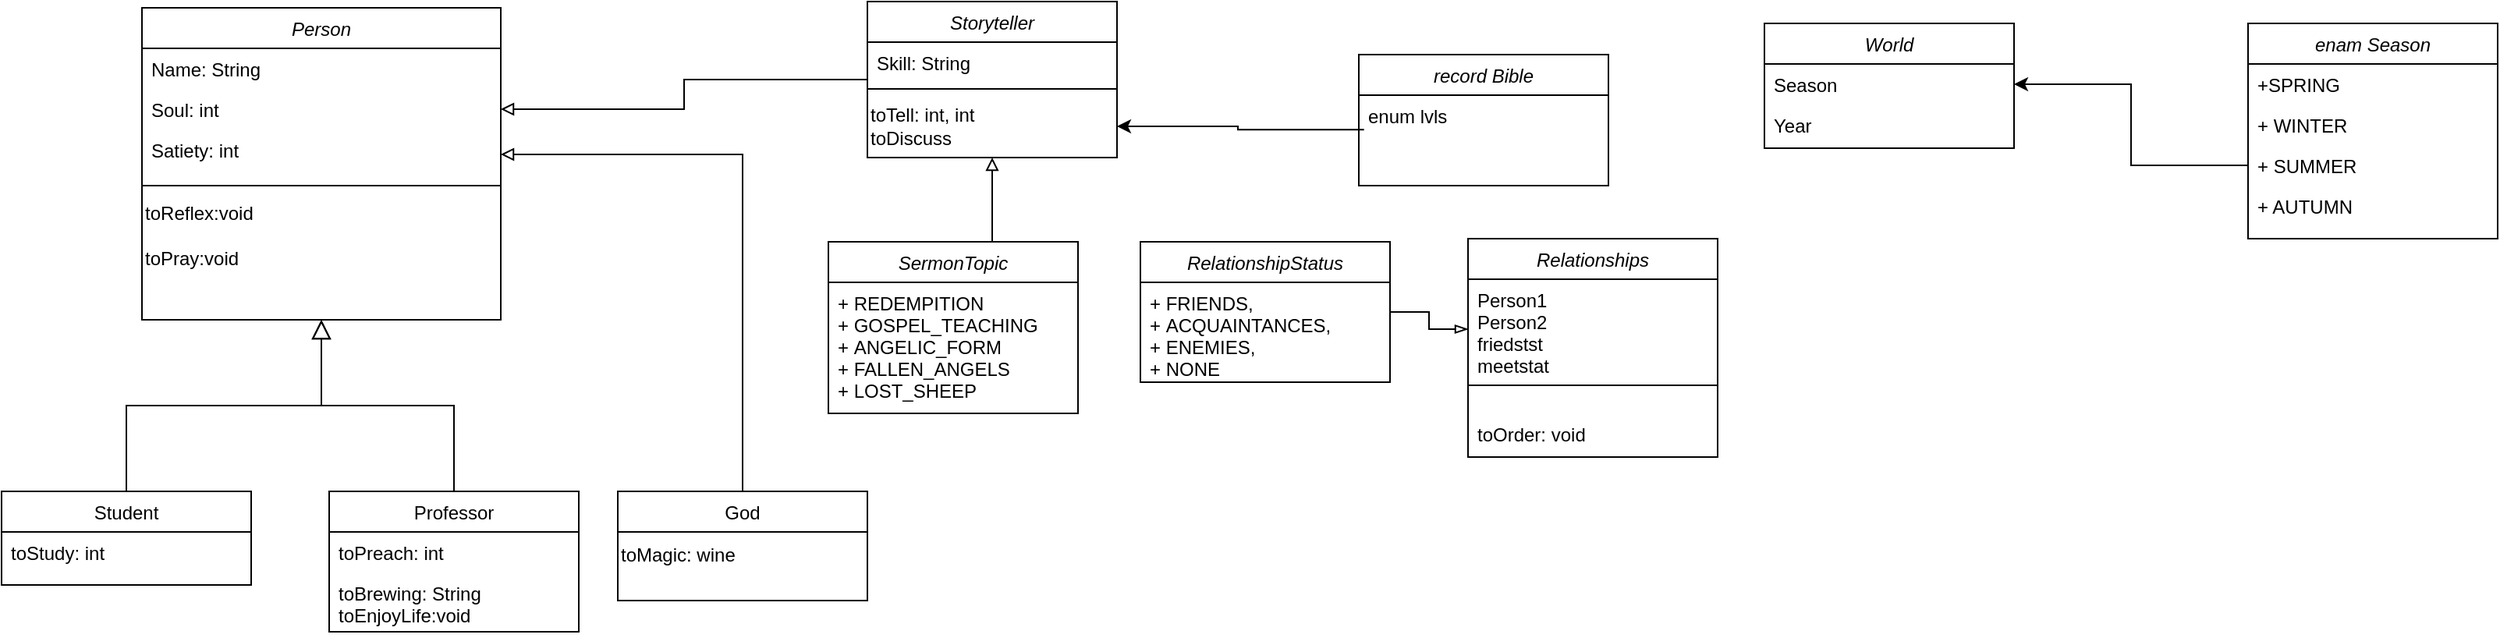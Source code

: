 <mxfile version="25.0.3">
  <diagram id="C5RBs43oDa-KdzZeNtuy" name="Page-1">
    <mxGraphModel dx="1194" dy="558" grid="1" gridSize="10" guides="1" tooltips="1" connect="1" arrows="1" fold="1" page="1" pageScale="1" pageWidth="1654" pageHeight="1169" math="0" shadow="0">
      <root>
        <mxCell id="WIyWlLk6GJQsqaUBKTNV-0" />
        <mxCell id="WIyWlLk6GJQsqaUBKTNV-1" parent="WIyWlLk6GJQsqaUBKTNV-0" />
        <mxCell id="zkfFHV4jXpPFQw0GAbJ--0" value="Person" style="swimlane;fontStyle=2;align=center;verticalAlign=top;childLayout=stackLayout;horizontal=1;startSize=26;horizontalStack=0;resizeParent=1;resizeLast=0;collapsible=1;marginBottom=0;rounded=0;shadow=0;strokeWidth=1;" parent="WIyWlLk6GJQsqaUBKTNV-1" vertex="1">
          <mxGeometry x="120" y="30" width="230" height="200" as="geometry">
            <mxRectangle x="230" y="140" width="160" height="26" as="alternateBounds" />
          </mxGeometry>
        </mxCell>
        <mxCell id="zkfFHV4jXpPFQw0GAbJ--1" value="Name: String" style="text;align=left;verticalAlign=top;spacingLeft=4;spacingRight=4;overflow=hidden;rotatable=0;points=[[0,0.5],[1,0.5]];portConstraint=eastwest;" parent="zkfFHV4jXpPFQw0GAbJ--0" vertex="1">
          <mxGeometry y="26" width="230" height="26" as="geometry" />
        </mxCell>
        <mxCell id="zkfFHV4jXpPFQw0GAbJ--2" value="Soul: int" style="text;align=left;verticalAlign=top;spacingLeft=4;spacingRight=4;overflow=hidden;rotatable=0;points=[[0,0.5],[1,0.5]];portConstraint=eastwest;rounded=0;shadow=0;html=0;" parent="zkfFHV4jXpPFQw0GAbJ--0" vertex="1">
          <mxGeometry y="52" width="230" height="26" as="geometry" />
        </mxCell>
        <mxCell id="zkfFHV4jXpPFQw0GAbJ--3" value="Satiety: int" style="text;align=left;verticalAlign=top;spacingLeft=4;spacingRight=4;overflow=hidden;rotatable=0;points=[[0,0.5],[1,0.5]];portConstraint=eastwest;rounded=0;shadow=0;html=0;" parent="zkfFHV4jXpPFQw0GAbJ--0" vertex="1">
          <mxGeometry y="78" width="230" height="32" as="geometry" />
        </mxCell>
        <mxCell id="7xGBh_ZPuNzR917A24_X-5" value="" style="line;html=1;strokeWidth=1;align=left;verticalAlign=middle;spacingTop=-1;spacingLeft=3;spacingRight=3;rotatable=0;labelPosition=right;points=[];portConstraint=eastwest;" parent="zkfFHV4jXpPFQw0GAbJ--0" vertex="1">
          <mxGeometry y="110" width="230" height="8" as="geometry" />
        </mxCell>
        <mxCell id="7xGBh_ZPuNzR917A24_X-7" value="&lt;div style=&quot;text-align: justify;&quot;&gt;&lt;span style=&quot;white-space: pre-wrap;&quot; data-src-align=&quot;0:14&quot; class=&quot;EzKURWReUAB5oZgtQNkl&quot;&gt;toR&lt;/span&gt;&lt;span style=&quot;white-space: pre-wrap; background-color: initial;&quot;&gt;eflex:void&lt;/span&gt;&lt;/div&gt;&lt;div style=&quot;text-align: justify;&quot;&gt;&lt;br&gt;&lt;/div&gt;&lt;div style=&quot;text-align: justify;&quot;&gt;&lt;span style=&quot;white-space: pre-wrap;&quot;&gt;toPray:void&lt;/span&gt;&lt;/div&gt;&lt;div style=&quot;text-align: justify;&quot;&gt;&lt;br&gt;&lt;/div&gt;" style="text;html=1;align=left;verticalAlign=middle;resizable=0;points=[];autosize=1;strokeColor=none;fillColor=none;" parent="zkfFHV4jXpPFQw0GAbJ--0" vertex="1">
          <mxGeometry y="118" width="230" height="70" as="geometry" />
        </mxCell>
        <mxCell id="zkfFHV4jXpPFQw0GAbJ--6" value="Student" style="swimlane;fontStyle=0;align=center;verticalAlign=top;childLayout=stackLayout;horizontal=1;startSize=26;horizontalStack=0;resizeParent=1;resizeLast=0;collapsible=1;marginBottom=0;rounded=0;shadow=0;strokeWidth=1;" parent="WIyWlLk6GJQsqaUBKTNV-1" vertex="1">
          <mxGeometry x="30" y="340" width="160" height="60" as="geometry">
            <mxRectangle x="130" y="380" width="160" height="26" as="alternateBounds" />
          </mxGeometry>
        </mxCell>
        <mxCell id="zkfFHV4jXpPFQw0GAbJ--11" value="toStudy: int" style="text;align=left;verticalAlign=top;spacingLeft=4;spacingRight=4;overflow=hidden;rotatable=0;points=[[0,0.5],[1,0.5]];portConstraint=eastwest;" parent="zkfFHV4jXpPFQw0GAbJ--6" vertex="1">
          <mxGeometry y="26" width="160" height="26" as="geometry" />
        </mxCell>
        <mxCell id="zkfFHV4jXpPFQw0GAbJ--12" value="" style="endArrow=block;endSize=10;endFill=0;shadow=0;strokeWidth=1;rounded=0;curved=0;edgeStyle=elbowEdgeStyle;elbow=vertical;" parent="WIyWlLk6GJQsqaUBKTNV-1" source="zkfFHV4jXpPFQw0GAbJ--6" target="zkfFHV4jXpPFQw0GAbJ--0" edge="1">
          <mxGeometry width="160" relative="1" as="geometry">
            <mxPoint x="110" y="183" as="sourcePoint" />
            <mxPoint x="110" y="183" as="targetPoint" />
          </mxGeometry>
        </mxCell>
        <mxCell id="zkfFHV4jXpPFQw0GAbJ--13" value="Professor" style="swimlane;fontStyle=0;align=center;verticalAlign=top;childLayout=stackLayout;horizontal=1;startSize=26;horizontalStack=0;resizeParent=1;resizeLast=0;collapsible=1;marginBottom=0;rounded=0;shadow=0;strokeWidth=1;" parent="WIyWlLk6GJQsqaUBKTNV-1" vertex="1">
          <mxGeometry x="240" y="340" width="160" height="90" as="geometry">
            <mxRectangle x="340" y="380" width="170" height="26" as="alternateBounds" />
          </mxGeometry>
        </mxCell>
        <mxCell id="7xGBh_ZPuNzR917A24_X-14" value="toPreach: int" style="text;align=left;verticalAlign=top;spacingLeft=4;spacingRight=4;overflow=hidden;rotatable=0;points=[[0,0.5],[1,0.5]];portConstraint=eastwest;fontStyle=0" parent="zkfFHV4jXpPFQw0GAbJ--13" vertex="1">
          <mxGeometry y="26" width="160" height="26" as="geometry" />
        </mxCell>
        <mxCell id="7xGBh_ZPuNzR917A24_X-13" value="toBrewing: String&#xa;toEnjoyLife:void" style="text;align=left;verticalAlign=top;spacingLeft=4;spacingRight=4;overflow=hidden;rotatable=0;points=[[0,0.5],[1,0.5]];portConstraint=eastwest;fontStyle=0" parent="zkfFHV4jXpPFQw0GAbJ--13" vertex="1">
          <mxGeometry y="52" width="160" height="38" as="geometry" />
        </mxCell>
        <mxCell id="zkfFHV4jXpPFQw0GAbJ--16" value="" style="endArrow=block;endSize=10;endFill=0;shadow=0;strokeWidth=1;rounded=0;curved=0;edgeStyle=elbowEdgeStyle;elbow=vertical;" parent="WIyWlLk6GJQsqaUBKTNV-1" source="zkfFHV4jXpPFQw0GAbJ--13" target="zkfFHV4jXpPFQw0GAbJ--0" edge="1">
          <mxGeometry width="160" relative="1" as="geometry">
            <mxPoint x="120" y="353" as="sourcePoint" />
            <mxPoint x="220" y="251" as="targetPoint" />
          </mxGeometry>
        </mxCell>
        <mxCell id="PxQ9C1nIjyU0EmizFOpt-0" value="record Bible" style="swimlane;fontStyle=2;align=center;verticalAlign=top;childLayout=stackLayout;horizontal=1;startSize=26;horizontalStack=0;resizeParent=1;resizeLast=0;collapsible=1;marginBottom=0;rounded=0;shadow=0;strokeWidth=1;" parent="WIyWlLk6GJQsqaUBKTNV-1" vertex="1">
          <mxGeometry x="900" y="60" width="160" height="84" as="geometry">
            <mxRectangle x="230" y="140" width="160" height="26" as="alternateBounds" />
          </mxGeometry>
        </mxCell>
        <mxCell id="PxQ9C1nIjyU0EmizFOpt-1" value="enum lvls" style="text;align=left;verticalAlign=top;spacingLeft=4;spacingRight=4;overflow=hidden;rotatable=0;points=[[0,0.5],[1,0.5]];portConstraint=eastwest;" parent="PxQ9C1nIjyU0EmizFOpt-0" vertex="1">
          <mxGeometry y="26" width="160" height="26" as="geometry" />
        </mxCell>
        <mxCell id="7xGBh_ZPuNzR917A24_X-53" style="edgeStyle=orthogonalEdgeStyle;rounded=0;orthogonalLoop=1;jettySize=auto;html=1;entryX=1;entryY=0.5;entryDx=0;entryDy=0;endArrow=block;endFill=0;" parent="WIyWlLk6GJQsqaUBKTNV-1" source="PxQ9C1nIjyU0EmizFOpt-10" target="zkfFHV4jXpPFQw0GAbJ--2" edge="1">
          <mxGeometry relative="1" as="geometry" />
        </mxCell>
        <mxCell id="PxQ9C1nIjyU0EmizFOpt-10" value="Storyteller" style="swimlane;fontStyle=2;align=center;verticalAlign=top;childLayout=stackLayout;horizontal=1;startSize=26;horizontalStack=0;resizeParent=1;resizeLast=0;collapsible=1;marginBottom=0;rounded=0;shadow=0;strokeWidth=1;" parent="WIyWlLk6GJQsqaUBKTNV-1" vertex="1">
          <mxGeometry x="585" y="26" width="160" height="100" as="geometry">
            <mxRectangle x="230" y="140" width="160" height="26" as="alternateBounds" />
          </mxGeometry>
        </mxCell>
        <mxCell id="PxQ9C1nIjyU0EmizFOpt-11" value="Skill: String" style="text;align=left;verticalAlign=top;spacingLeft=4;spacingRight=4;overflow=hidden;rotatable=0;points=[[0,0.5],[1,0.5]];portConstraint=eastwest;" parent="PxQ9C1nIjyU0EmizFOpt-10" vertex="1">
          <mxGeometry y="26" width="160" height="26" as="geometry" />
        </mxCell>
        <mxCell id="PxQ9C1nIjyU0EmizFOpt-14" value="" style="line;html=1;strokeWidth=1;align=left;verticalAlign=middle;spacingTop=-1;spacingLeft=3;spacingRight=3;rotatable=0;labelPosition=right;points=[];portConstraint=eastwest;" parent="PxQ9C1nIjyU0EmizFOpt-10" vertex="1">
          <mxGeometry y="52" width="160" height="8" as="geometry" />
        </mxCell>
        <mxCell id="7xGBh_ZPuNzR917A24_X-48" value="toTell: int, int&lt;div&gt;toDiscuss&lt;/div&gt;" style="text;html=1;align=left;verticalAlign=middle;resizable=0;points=[];autosize=1;strokeColor=none;fillColor=none;" parent="PxQ9C1nIjyU0EmizFOpt-10" vertex="1">
          <mxGeometry y="60" width="160" height="40" as="geometry" />
        </mxCell>
        <mxCell id="7xGBh_ZPuNzR917A24_X-4" style="edgeStyle=orthogonalEdgeStyle;rounded=0;orthogonalLoop=1;jettySize=auto;html=1;entryX=1;entryY=0.5;entryDx=0;entryDy=0;endArrow=block;endFill=0;" parent="WIyWlLk6GJQsqaUBKTNV-1" source="7xGBh_ZPuNzR917A24_X-1" target="zkfFHV4jXpPFQw0GAbJ--3" edge="1">
          <mxGeometry relative="1" as="geometry" />
        </mxCell>
        <mxCell id="7xGBh_ZPuNzR917A24_X-1" value="God" style="swimlane;fontStyle=0;align=center;verticalAlign=top;childLayout=stackLayout;horizontal=1;startSize=26;horizontalStack=0;resizeParent=1;resizeLast=0;collapsible=1;marginBottom=0;rounded=0;shadow=0;strokeWidth=1;" parent="WIyWlLk6GJQsqaUBKTNV-1" vertex="1">
          <mxGeometry x="425" y="340" width="160" height="70" as="geometry">
            <mxRectangle x="340" y="380" width="170" height="26" as="alternateBounds" />
          </mxGeometry>
        </mxCell>
        <mxCell id="7xGBh_ZPuNzR917A24_X-52" value="toMagic: wine" style="text;html=1;align=left;verticalAlign=middle;resizable=0;points=[];autosize=1;strokeColor=none;fillColor=none;" parent="7xGBh_ZPuNzR917A24_X-1" vertex="1">
          <mxGeometry y="26" width="160" height="30" as="geometry" />
        </mxCell>
        <mxCell id="7xGBh_ZPuNzR917A24_X-21" value="World" style="swimlane;fontStyle=2;align=center;verticalAlign=top;childLayout=stackLayout;horizontal=1;startSize=26;horizontalStack=0;resizeParent=1;resizeLast=0;collapsible=1;marginBottom=0;rounded=0;shadow=0;strokeWidth=1;" parent="WIyWlLk6GJQsqaUBKTNV-1" vertex="1">
          <mxGeometry x="1160" y="40" width="160" height="80" as="geometry">
            <mxRectangle x="230" y="140" width="160" height="26" as="alternateBounds" />
          </mxGeometry>
        </mxCell>
        <mxCell id="7xGBh_ZPuNzR917A24_X-22" value="Season" style="text;align=left;verticalAlign=top;spacingLeft=4;spacingRight=4;overflow=hidden;rotatable=0;points=[[0,0.5],[1,0.5]];portConstraint=eastwest;" parent="7xGBh_ZPuNzR917A24_X-21" vertex="1">
          <mxGeometry y="26" width="160" height="26" as="geometry" />
        </mxCell>
        <mxCell id="7xGBh_ZPuNzR917A24_X-23" value="Year" style="text;align=left;verticalAlign=top;spacingLeft=4;spacingRight=4;overflow=hidden;rotatable=0;points=[[0,0.5],[1,0.5]];portConstraint=eastwest;rounded=0;shadow=0;html=0;" parent="7xGBh_ZPuNzR917A24_X-21" vertex="1">
          <mxGeometry y="52" width="160" height="26" as="geometry" />
        </mxCell>
        <mxCell id="7xGBh_ZPuNzR917A24_X-27" value="enam Season" style="swimlane;fontStyle=2;align=center;verticalAlign=top;childLayout=stackLayout;horizontal=1;startSize=26;horizontalStack=0;resizeParent=1;resizeLast=0;collapsible=1;marginBottom=0;rounded=0;shadow=0;strokeWidth=1;" parent="WIyWlLk6GJQsqaUBKTNV-1" vertex="1">
          <mxGeometry x="1470" y="40" width="160" height="138" as="geometry">
            <mxRectangle x="230" y="140" width="160" height="26" as="alternateBounds" />
          </mxGeometry>
        </mxCell>
        <mxCell id="7xGBh_ZPuNzR917A24_X-28" value="+SPRING" style="text;align=left;verticalAlign=top;spacingLeft=4;spacingRight=4;overflow=hidden;rotatable=0;points=[[0,0.5],[1,0.5]];portConstraint=eastwest;" parent="7xGBh_ZPuNzR917A24_X-27" vertex="1">
          <mxGeometry y="26" width="160" height="26" as="geometry" />
        </mxCell>
        <mxCell id="7xGBh_ZPuNzR917A24_X-29" value="+ WINTER" style="text;align=left;verticalAlign=top;spacingLeft=4;spacingRight=4;overflow=hidden;rotatable=0;points=[[0,0.5],[1,0.5]];portConstraint=eastwest;rounded=0;shadow=0;html=0;" parent="7xGBh_ZPuNzR917A24_X-27" vertex="1">
          <mxGeometry y="52" width="160" height="26" as="geometry" />
        </mxCell>
        <mxCell id="7xGBh_ZPuNzR917A24_X-30" value="+ SUMMER" style="text;align=left;verticalAlign=top;spacingLeft=4;spacingRight=4;overflow=hidden;rotatable=0;points=[[0,0.5],[1,0.5]];portConstraint=eastwest;rounded=0;shadow=0;html=0;" parent="7xGBh_ZPuNzR917A24_X-27" vertex="1">
          <mxGeometry y="78" width="160" height="26" as="geometry" />
        </mxCell>
        <mxCell id="7xGBh_ZPuNzR917A24_X-32" value="+ AUTUMN" style="text;align=left;verticalAlign=top;spacingLeft=4;spacingRight=4;overflow=hidden;rotatable=0;points=[[0,0.5],[1,0.5]];portConstraint=eastwest;" parent="7xGBh_ZPuNzR917A24_X-27" vertex="1">
          <mxGeometry y="104" width="160" height="26" as="geometry" />
        </mxCell>
        <mxCell id="7xGBh_ZPuNzR917A24_X-35" value="Relationships" style="swimlane;fontStyle=2;align=center;verticalAlign=top;childLayout=stackLayout;horizontal=1;startSize=26;horizontalStack=0;resizeParent=1;resizeLast=0;collapsible=1;marginBottom=0;rounded=0;shadow=0;strokeWidth=1;" parent="WIyWlLk6GJQsqaUBKTNV-1" vertex="1">
          <mxGeometry x="970" y="178" width="160" height="140" as="geometry">
            <mxRectangle x="230" y="140" width="160" height="26" as="alternateBounds" />
          </mxGeometry>
        </mxCell>
        <mxCell id="7xGBh_ZPuNzR917A24_X-36" value="Person1&#xa;Person2&#xa;friedstst&#xa;meetstat&#xa;" style="text;align=left;verticalAlign=top;spacingLeft=4;spacingRight=4;overflow=hidden;rotatable=0;points=[[0,0.5],[1,0.5]];portConstraint=eastwest;" parent="7xGBh_ZPuNzR917A24_X-35" vertex="1">
          <mxGeometry y="26" width="160" height="64" as="geometry" />
        </mxCell>
        <mxCell id="7xGBh_ZPuNzR917A24_X-37" value="" style="line;html=1;strokeWidth=1;align=left;verticalAlign=middle;spacingTop=-1;spacingLeft=3;spacingRight=3;rotatable=0;labelPosition=right;points=[];portConstraint=eastwest;" parent="7xGBh_ZPuNzR917A24_X-35" vertex="1">
          <mxGeometry y="90" width="160" height="8" as="geometry" />
        </mxCell>
        <mxCell id="7xGBh_ZPuNzR917A24_X-38" value="&#xa;toOrder: void" style="text;align=left;verticalAlign=top;spacingLeft=4;spacingRight=4;overflow=hidden;rotatable=0;points=[[0,0.5],[1,0.5]];portConstraint=eastwest;" parent="7xGBh_ZPuNzR917A24_X-35" vertex="1">
          <mxGeometry y="98" width="160" height="42" as="geometry" />
        </mxCell>
        <mxCell id="7xGBh_ZPuNzR917A24_X-43" style="edgeStyle=orthogonalEdgeStyle;rounded=0;orthogonalLoop=1;jettySize=auto;html=1;entryX=0;entryY=0.5;entryDx=0;entryDy=0;endArrow=blockThin;endFill=0;" parent="WIyWlLk6GJQsqaUBKTNV-1" source="7xGBh_ZPuNzR917A24_X-39" target="7xGBh_ZPuNzR917A24_X-36" edge="1">
          <mxGeometry relative="1" as="geometry" />
        </mxCell>
        <mxCell id="7xGBh_ZPuNzR917A24_X-39" value="RelationshipStatus" style="swimlane;fontStyle=2;align=center;verticalAlign=top;childLayout=stackLayout;horizontal=1;startSize=26;horizontalStack=0;resizeParent=1;resizeLast=0;collapsible=1;marginBottom=0;rounded=0;shadow=0;strokeWidth=1;" parent="WIyWlLk6GJQsqaUBKTNV-1" vertex="1">
          <mxGeometry x="760" y="180" width="160" height="90" as="geometry">
            <mxRectangle x="230" y="140" width="160" height="26" as="alternateBounds" />
          </mxGeometry>
        </mxCell>
        <mxCell id="7xGBh_ZPuNzR917A24_X-40" value="+ FRIENDS,&#xa;+ ACQUAINTANCES,&#xa;+ ENEMIES,&#xa;+ NONE" style="text;align=left;verticalAlign=top;spacingLeft=4;spacingRight=4;overflow=hidden;rotatable=0;points=[[0,0.5],[1,0.5]];portConstraint=eastwest;fontColor=default;" parent="7xGBh_ZPuNzR917A24_X-39" vertex="1">
          <mxGeometry y="26" width="160" height="64" as="geometry" />
        </mxCell>
        <mxCell id="7xGBh_ZPuNzR917A24_X-44" value="SermonTopic" style="swimlane;fontStyle=2;align=center;verticalAlign=top;childLayout=stackLayout;horizontal=1;startSize=26;horizontalStack=0;resizeParent=1;resizeLast=0;collapsible=1;marginBottom=0;rounded=0;shadow=0;strokeWidth=1;" parent="WIyWlLk6GJQsqaUBKTNV-1" vertex="1">
          <mxGeometry x="560" y="180" width="160" height="110" as="geometry">
            <mxRectangle x="230" y="140" width="160" height="26" as="alternateBounds" />
          </mxGeometry>
        </mxCell>
        <mxCell id="7xGBh_ZPuNzR917A24_X-45" value="+ REDEMPITION&#xa;+ GOSPEL_TEACHING&#xa;+ ANGELIC_FORM&#xa;+ FALLEN_ANGELS&#xa;+ LOST_SHEEP" style="text;align=left;verticalAlign=top;spacingLeft=4;spacingRight=4;overflow=hidden;rotatable=0;points=[[0,0.5],[1,0.5]];portConstraint=eastwest;fontColor=default;" parent="7xGBh_ZPuNzR917A24_X-44" vertex="1">
          <mxGeometry y="26" width="160" height="84" as="geometry" />
        </mxCell>
        <mxCell id="7xGBh_ZPuNzR917A24_X-46" style="edgeStyle=orthogonalEdgeStyle;rounded=0;orthogonalLoop=1;jettySize=auto;html=1;endArrow=block;endFill=0;exitX=0.5;exitY=0;exitDx=0;exitDy=0;" parent="WIyWlLk6GJQsqaUBKTNV-1" source="7xGBh_ZPuNzR917A24_X-44" target="7xGBh_ZPuNzR917A24_X-48" edge="1">
          <mxGeometry relative="1" as="geometry">
            <Array as="points">
              <mxPoint x="665" y="180" />
            </Array>
          </mxGeometry>
        </mxCell>
        <mxCell id="7xGBh_ZPuNzR917A24_X-55" style="edgeStyle=orthogonalEdgeStyle;rounded=0;orthogonalLoop=1;jettySize=auto;html=1;exitX=0.021;exitY=0.851;exitDx=0;exitDy=0;exitPerimeter=0;" parent="WIyWlLk6GJQsqaUBKTNV-1" source="PxQ9C1nIjyU0EmizFOpt-1" target="7xGBh_ZPuNzR917A24_X-48" edge="1">
          <mxGeometry relative="1" as="geometry">
            <mxPoint x="890" y="101" as="sourcePoint" />
          </mxGeometry>
        </mxCell>
        <mxCell id="7xGBh_ZPuNzR917A24_X-58" style="edgeStyle=orthogonalEdgeStyle;rounded=0;orthogonalLoop=1;jettySize=auto;html=1;entryX=1;entryY=0.5;entryDx=0;entryDy=0;" parent="WIyWlLk6GJQsqaUBKTNV-1" source="7xGBh_ZPuNzR917A24_X-30" target="7xGBh_ZPuNzR917A24_X-22" edge="1">
          <mxGeometry relative="1" as="geometry" />
        </mxCell>
      </root>
    </mxGraphModel>
  </diagram>
</mxfile>
